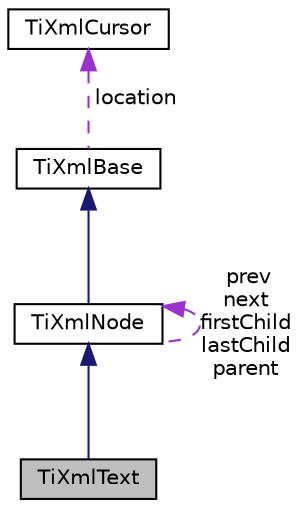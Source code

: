 digraph "TiXmlText"
{
  edge [fontname="Helvetica",fontsize="10",labelfontname="Helvetica",labelfontsize="10"];
  node [fontname="Helvetica",fontsize="10",shape=record];
  Node1 [label="TiXmlText",height=0.2,width=0.4,color="black", fillcolor="grey75", style="filled", fontcolor="black"];
  Node2 -> Node1 [dir="back",color="midnightblue",fontsize="10",style="solid",fontname="Helvetica"];
  Node2 [label="TiXmlNode",height=0.2,width=0.4,color="black", fillcolor="white", style="filled",URL="$class_ti_xml_node.html"];
  Node3 -> Node2 [dir="back",color="midnightblue",fontsize="10",style="solid",fontname="Helvetica"];
  Node3 [label="TiXmlBase",height=0.2,width=0.4,color="black", fillcolor="white", style="filled",URL="$class_ti_xml_base.html"];
  Node4 -> Node3 [dir="back",color="darkorchid3",fontsize="10",style="dashed",label=" location" ,fontname="Helvetica"];
  Node4 [label="TiXmlCursor",height=0.2,width=0.4,color="black", fillcolor="white", style="filled",URL="$struct_ti_xml_cursor.html"];
  Node2 -> Node2 [dir="back",color="darkorchid3",fontsize="10",style="dashed",label=" prev\nnext\nfirstChild\nlastChild\nparent" ,fontname="Helvetica"];
}
